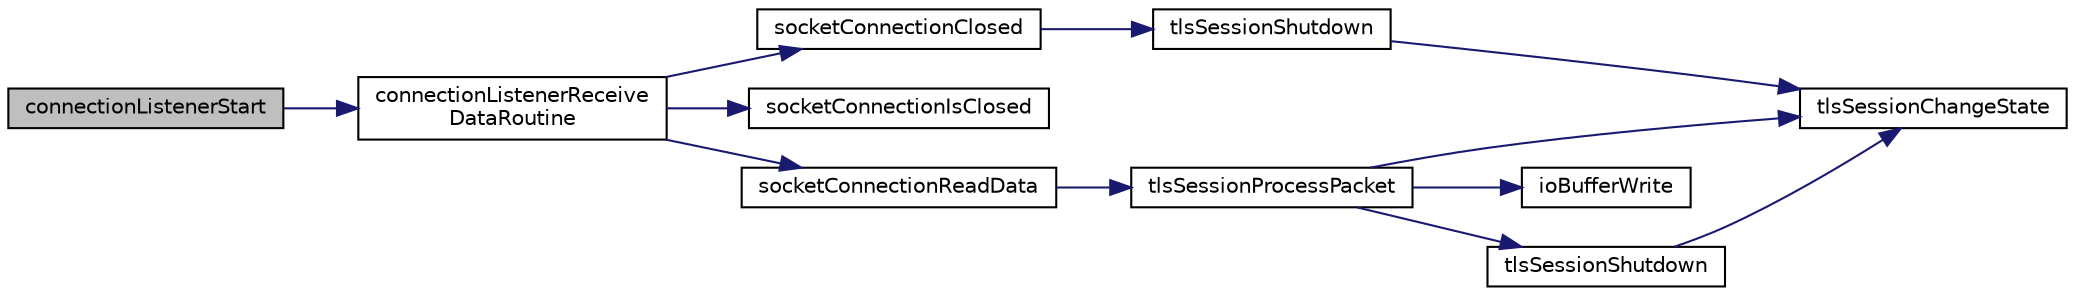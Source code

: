 digraph "connectionListenerStart"
{
 // LATEX_PDF_SIZE
  edge [fontname="Helvetica",fontsize="10",labelfontname="Helvetica",labelfontsize="10"];
  node [fontname="Helvetica",fontsize="10",shape=record];
  rankdir="LR";
  Node1 [label="connectionListenerStart",height=0.2,width=0.4,color="black", fillcolor="grey75", style="filled", fontcolor="black",tooltip=" "];
  Node1 -> Node2 [color="midnightblue",fontsize="10",style="solid",fontname="Helvetica"];
  Node2 [label="connectionListenerReceive\lDataRoutine",height=0.2,width=0.4,color="black", fillcolor="white", style="filled",URL="$ConnectionListener_8c.html#ad4b0c7229cc56aa8bc3eaef7d75c2ab7",tooltip=" "];
  Node2 -> Node3 [color="midnightblue",fontsize="10",style="solid",fontname="Helvetica"];
  Node3 [label="socketConnectionClosed",height=0.2,width=0.4,color="black", fillcolor="white", style="filled",URL="$SocketConnection_8c.html#ae1067d81a0037b1cb7e2275d55b554a4",tooltip=" "];
  Node3 -> Node4 [color="midnightblue",fontsize="10",style="solid",fontname="Helvetica"];
  Node4 [label="tlsSessionShutdown",height=0.2,width=0.4,color="black", fillcolor="white", style="filled",URL="$Tls_8h.html#a8958186faf233249645017a55c80e1fc",tooltip=" "];
  Node4 -> Node5 [color="midnightblue",fontsize="10",style="solid",fontname="Helvetica"];
  Node5 [label="tlsSessionChangeState",height=0.2,width=0.4,color="black", fillcolor="white", style="filled",URL="$Tls_8c.html#a7dbb041b5b15c6784e9f57a09a08d467",tooltip=" "];
  Node2 -> Node6 [color="midnightblue",fontsize="10",style="solid",fontname="Helvetica"];
  Node6 [label="socketConnectionIsClosed",height=0.2,width=0.4,color="black", fillcolor="white", style="filled",URL="$SocketConnection_8c.html#a019b8d1916f47014aa641bec419cc68f",tooltip=" "];
  Node2 -> Node7 [color="midnightblue",fontsize="10",style="solid",fontname="Helvetica"];
  Node7 [label="socketConnectionReadData",height=0.2,width=0.4,color="black", fillcolor="white", style="filled",URL="$SocketConnection_8c.html#a701ec77930f1201ad5ab5aa3e293ee7f",tooltip=" "];
  Node7 -> Node8 [color="midnightblue",fontsize="10",style="solid",fontname="Helvetica"];
  Node8 [label="tlsSessionProcessPacket",height=0.2,width=0.4,color="black", fillcolor="white", style="filled",URL="$Tls_8h.html#aa4fe15fc18b9910c16b5c63cc38376d6",tooltip=" "];
  Node8 -> Node9 [color="midnightblue",fontsize="10",style="solid",fontname="Helvetica"];
  Node9 [label="ioBufferWrite",height=0.2,width=0.4,color="black", fillcolor="white", style="filled",URL="$IOBuffer_8c.html#a1fd767c00239c83072309f23641b22f6",tooltip=" "];
  Node8 -> Node5 [color="midnightblue",fontsize="10",style="solid",fontname="Helvetica"];
  Node8 -> Node10 [color="midnightblue",fontsize="10",style="solid",fontname="Helvetica"];
  Node10 [label="tlsSessionShutdown",height=0.2,width=0.4,color="black", fillcolor="white", style="filled",URL="$Tls__mbedtls_8c.html#aca41778af81f4d5b5a71dcaf5e686bb9",tooltip=" "];
  Node10 -> Node5 [color="midnightblue",fontsize="10",style="solid",fontname="Helvetica"];
}

